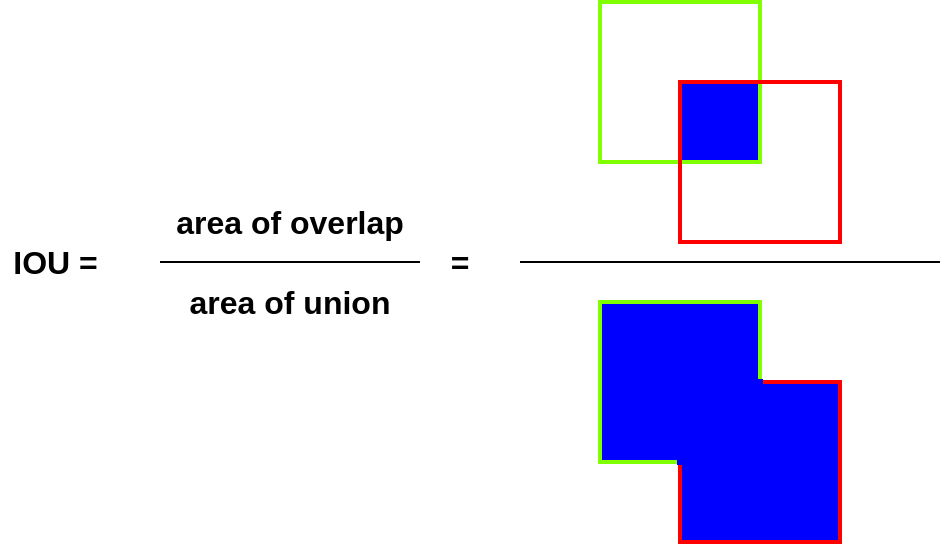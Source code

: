 <mxfile>
    <diagram id="v6pkXcBxortzR2y7yHWe" name="Page-1">
        <mxGraphModel dx="983" dy="604" grid="1" gridSize="10" guides="1" tooltips="1" connect="1" arrows="1" fold="1" page="1" pageScale="1" pageWidth="827" pageHeight="1169" math="0" shadow="0">
            <root>
                <mxCell id="0"/>
                <mxCell id="1" parent="0"/>
                <mxCell id="8" value="" style="whiteSpace=wrap;html=1;aspect=fixed;strokeColor=none;fillColor=#0000FF;" vertex="1" parent="1">
                    <mxGeometry x="380" y="110" width="40" height="40" as="geometry"/>
                </mxCell>
                <mxCell id="2" value="" style="whiteSpace=wrap;html=1;aspect=fixed;fontColor=#ffffff;fillColor=none;strokeColor=#80FF00;strokeWidth=2;" vertex="1" parent="1">
                    <mxGeometry x="340" y="70" width="80" height="80" as="geometry"/>
                </mxCell>
                <mxCell id="3" value="&lt;b&gt;&lt;font style=&quot;font-size: 16px&quot;&gt;IOU =&amp;nbsp;&lt;/font&gt;&lt;/b&gt;" style="text;html=1;strokeColor=none;fillColor=none;align=center;verticalAlign=middle;whiteSpace=wrap;rounded=0;" vertex="1" parent="1">
                    <mxGeometry x="40" y="190" width="60" height="20" as="geometry"/>
                </mxCell>
                <mxCell id="5" value="" style="endArrow=none;html=1;" edge="1" parent="1">
                    <mxGeometry width="50" height="50" relative="1" as="geometry">
                        <mxPoint x="300" y="200" as="sourcePoint"/>
                        <mxPoint x="510" y="200" as="targetPoint"/>
                    </mxGeometry>
                </mxCell>
                <mxCell id="6" value="" style="whiteSpace=wrap;html=1;aspect=fixed;fontColor=#000000;fillColor=none;strokeColor=#FF0000;strokeWidth=2;" vertex="1" parent="1">
                    <mxGeometry x="380" y="110" width="80" height="80" as="geometry"/>
                </mxCell>
                <mxCell id="10" value="" style="whiteSpace=wrap;html=1;aspect=fixed;fontColor=#ffffff;strokeColor=#80FF00;fillColor=#0000FF;strokeWidth=2;" vertex="1" parent="1">
                    <mxGeometry x="340" y="220" width="80" height="80" as="geometry"/>
                </mxCell>
                <mxCell id="11" value="" style="whiteSpace=wrap;html=1;aspect=fixed;fontColor=#000000;strokeColor=#FF0000;fillColor=#0000FF;strokeWidth=2;" vertex="1" parent="1">
                    <mxGeometry x="380" y="260" width="80" height="80" as="geometry"/>
                </mxCell>
                <mxCell id="9" value="" style="whiteSpace=wrap;html=1;aspect=fixed;fillColor=#0000FF;strokeColor=#0000FF;strokeWidth=3;" vertex="1" parent="1">
                    <mxGeometry x="380" y="260" width="40" height="40" as="geometry"/>
                </mxCell>
                <mxCell id="13" value="&lt;font style=&quot;font-size: 16px&quot;&gt;&lt;b&gt;area of overlap&lt;/b&gt;&lt;/font&gt;" style="text;html=1;strokeColor=none;fillColor=none;align=center;verticalAlign=middle;whiteSpace=wrap;rounded=0;" vertex="1" parent="1">
                    <mxGeometry x="120" y="170" width="130" height="20" as="geometry"/>
                </mxCell>
                <mxCell id="14" value="" style="endArrow=none;html=1;" edge="1" parent="1">
                    <mxGeometry width="50" height="50" relative="1" as="geometry">
                        <mxPoint x="250" y="200" as="sourcePoint"/>
                        <mxPoint x="120" y="200" as="targetPoint"/>
                    </mxGeometry>
                </mxCell>
                <mxCell id="15" value="&lt;font style=&quot;font-size: 16px&quot;&gt;&lt;b&gt;area of union&lt;/b&gt;&lt;/font&gt;" style="text;html=1;strokeColor=none;fillColor=none;align=center;verticalAlign=middle;whiteSpace=wrap;rounded=0;" vertex="1" parent="1">
                    <mxGeometry x="120" y="210" width="130" height="20" as="geometry"/>
                </mxCell>
                <mxCell id="17" value="&lt;span style=&quot;font-size: 16px&quot;&gt;&lt;b&gt;=&lt;/b&gt;&lt;/span&gt;" style="text;html=1;strokeColor=none;fillColor=none;align=center;verticalAlign=middle;whiteSpace=wrap;rounded=0;" vertex="1" parent="1">
                    <mxGeometry x="240" y="190" width="60" height="20" as="geometry"/>
                </mxCell>
            </root>
        </mxGraphModel>
    </diagram>
</mxfile>